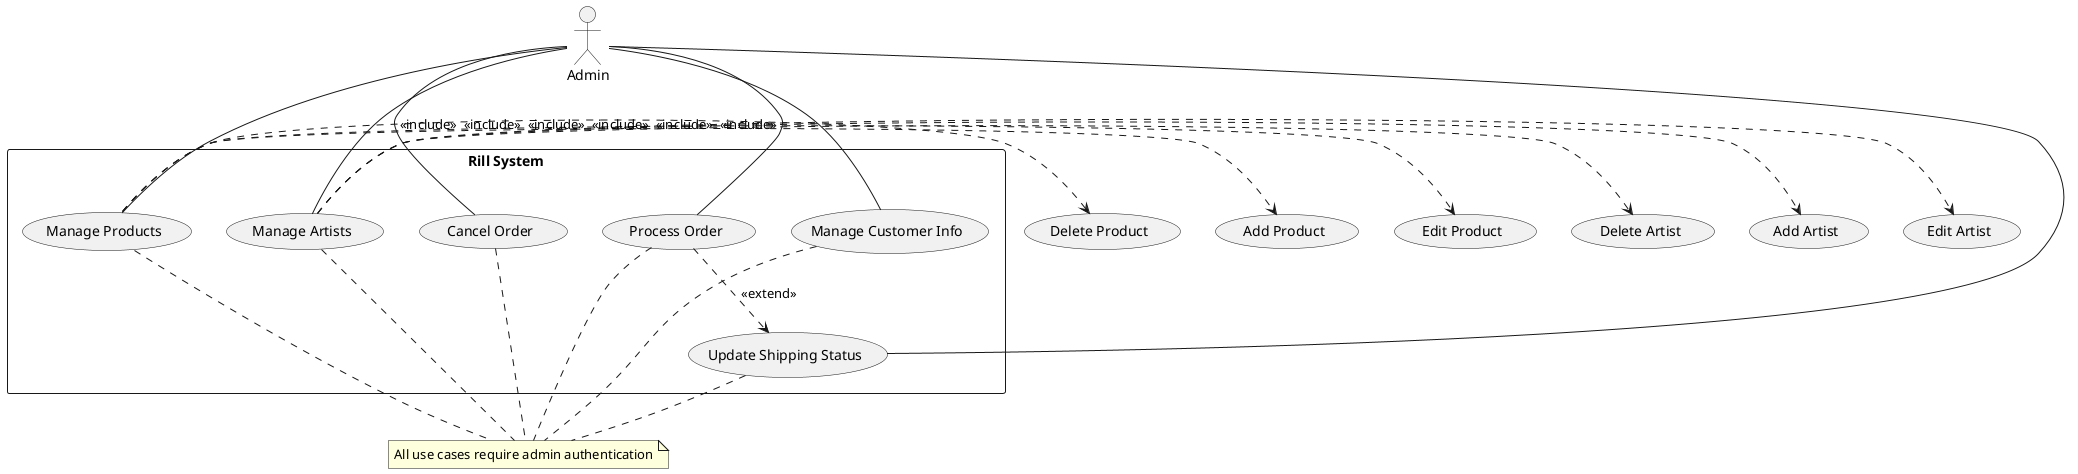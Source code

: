 @startuml "UC-3: Admin Functions"

top to bottom direction

actor Admin

rectangle "Rill System" {
  usecase "Manage Products" as UC6
  usecase "Manage Artists" as UC6b
  usecase "Process Order" as UC9
  usecase "Update Shipping Status" as UC10
  usecase "Cancel Order" as UC11
  usecase "Manage Customer Info" as UC13
}

Admin -- UC6
Admin -- UC6b
Admin -- UC9
Admin -- UC10
Admin -- UC11
Admin -- UC13

' Breakdown of Product Management
UC6 .> (Add Product) : <<include>>
UC6 .> (Edit Product) : <<include>>
UC6 .> (Delete Product) : <<include>>

' Breakdown of Artist Management
UC6b .> (Add Artist) : <<include>>
UC6b .> (Edit Artist) : <<include>>
UC6b .> (Delete Artist) : <<include>>

' Order Processing Flow
UC9 ..> UC10 : <<extend>>

note "All use cases require admin authentication" as N1
UC6 .. N1
UC6b .. N1
UC9 .. N1
UC10 .. N1
UC11 .. N1
UC13 .. N1

@enduml
